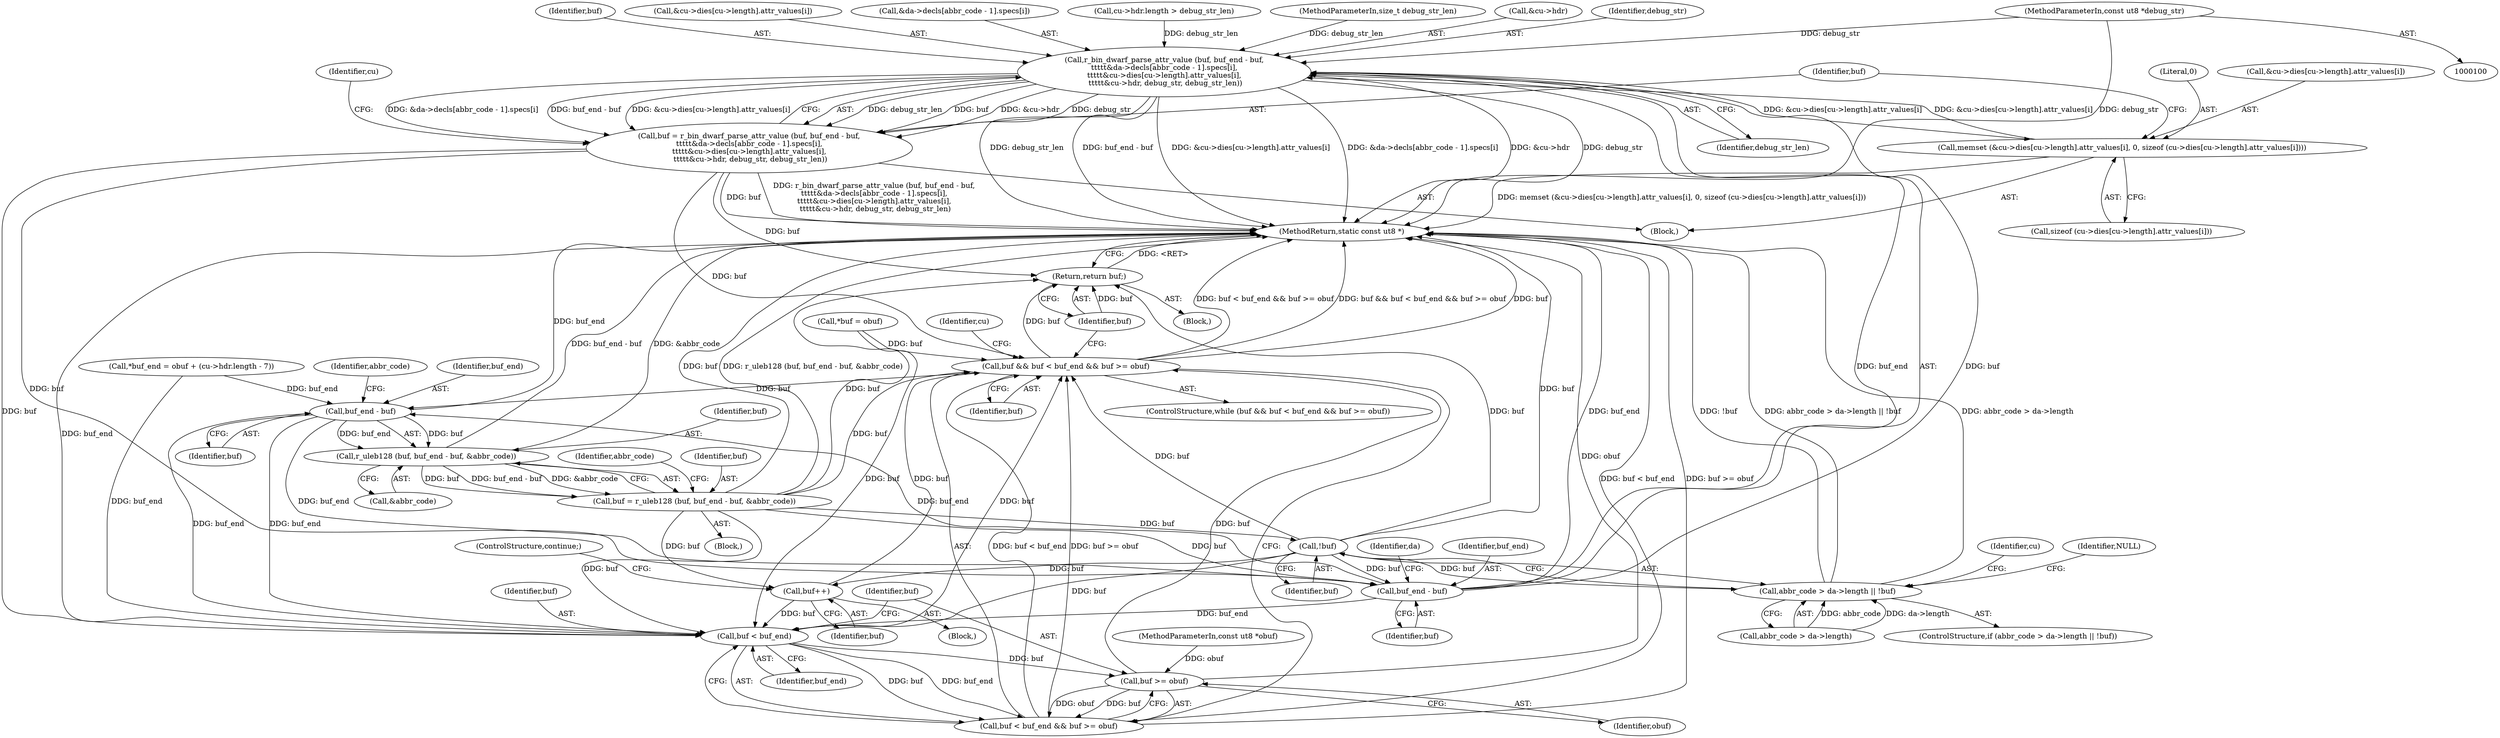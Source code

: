 digraph "0_radare2_bd1bab05083d80464fea854bf4b5c49aaf1b8401@pointer" {
"1000106" [label="(MethodParameterIn,const ut8 *debug_str)"];
"1000362" [label="(Call,r_bin_dwarf_parse_attr_value (buf, buf_end - buf,\n\t\t\t\t\t&da->decls[abbr_code - 1].specs[i],\n\t\t\t\t\t&cu->dies[cu->length].attr_values[i],\n \t\t\t\t\t&cu->hdr, debug_str, debug_str_len))"];
"1000334" [label="(Call,memset (&cu->dies[cu->length].attr_values[i], 0, sizeof (cu->dies[cu->length].attr_values[i])))"];
"1000360" [label="(Call,buf = r_bin_dwarf_parse_attr_value (buf, buf_end - buf,\n\t\t\t\t\t&da->decls[abbr_code - 1].specs[i],\n\t\t\t\t\t&cu->dies[cu->length].attr_values[i],\n \t\t\t\t\t&cu->hdr, debug_str, debug_str_len))"];
"1000139" [label="(Call,buf && buf < buf_end && buf >= obuf)"];
"1000168" [label="(Call,buf_end - buf)"];
"1000142" [label="(Call,buf < buf_end)"];
"1000141" [label="(Call,buf < buf_end && buf >= obuf)"];
"1000145" [label="(Call,buf >= obuf)"];
"1000166" [label="(Call,r_uleb128 (buf, buf_end - buf, &abbr_code))"];
"1000164" [label="(Call,buf = r_uleb128 (buf, buf_end - buf, &abbr_code))"];
"1000180" [label="(Call,!buf)"];
"1000174" [label="(Call,abbr_code > da->length || !buf)"];
"1000213" [label="(Call,buf++)"];
"1000364" [label="(Call,buf_end - buf)"];
"1000453" [label="(Return,return buf;)"];
"1000361" [label="(Identifier,buf)"];
"1000108" [label="(Block,)"];
"1000365" [label="(Identifier,buf_end)"];
"1000189" [label="(Identifier,cu)"];
"1000184" [label="(Identifier,NULL)"];
"1000142" [label="(Call,buf < buf_end)"];
"1000453" [label="(Return,return buf;)"];
"1000391" [label="(Call,&cu->hdr)"];
"1000395" [label="(Identifier,debug_str)"];
"1000138" [label="(ControlStructure,while (buf && buf < buf_end && buf >= obuf))"];
"1000455" [label="(MethodReturn,static const ut8 *)"];
"1000102" [label="(MethodParameterIn,const ut8 *obuf)"];
"1000454" [label="(Identifier,buf)"];
"1000106" [label="(MethodParameterIn,const ut8 *debug_str)"];
"1000145" [label="(Call,buf >= obuf)"];
"1000170" [label="(Identifier,buf)"];
"1000114" [label="(Call,*buf_end = obuf + (cu->hdr.length - 7))"];
"1000347" [label="(Literal,0)"];
"1000197" [label="(Block,)"];
"1000167" [label="(Identifier,buf)"];
"1000110" [label="(Call,*buf = obuf)"];
"1000180" [label="(Call,!buf)"];
"1000144" [label="(Identifier,buf_end)"];
"1000166" [label="(Call,r_uleb128 (buf, buf_end - buf, &abbr_code))"];
"1000275" [label="(Block,)"];
"1000174" [label="(Call,abbr_code > da->length || !buf)"];
"1000213" [label="(Call,buf++)"];
"1000362" [label="(Call,r_bin_dwarf_parse_attr_value (buf, buf_end - buf,\n\t\t\t\t\t&da->decls[abbr_code - 1].specs[i],\n\t\t\t\t\t&cu->dies[cu->length].attr_values[i],\n \t\t\t\t\t&cu->hdr, debug_str, debug_str_len))"];
"1000396" [label="(Identifier,debug_str_len)"];
"1000363" [label="(Identifier,buf)"];
"1000379" [label="(Call,&cu->dies[cu->length].attr_values[i])"];
"1000141" [label="(Call,buf < buf_end && buf >= obuf)"];
"1000173" [label="(ControlStructure,if (abbr_code > da->length || !buf))"];
"1000147" [label="(Identifier,obuf)"];
"1000168" [label="(Call,buf_end - buf)"];
"1000176" [label="(Identifier,abbr_code)"];
"1000152" [label="(Identifier,cu)"];
"1000367" [label="(Call,&da->decls[abbr_code - 1].specs[i])"];
"1000128" [label="(Call,cu->hdr.length > debug_str_len)"];
"1000366" [label="(Identifier,buf)"];
"1000165" [label="(Identifier,buf)"];
"1000335" [label="(Call,&cu->dies[cu->length].attr_values[i])"];
"1000172" [label="(Identifier,abbr_code)"];
"1000175" [label="(Call,abbr_code > da->length)"];
"1000348" [label="(Call,sizeof (cu->dies[cu->length].attr_values[i]))"];
"1000334" [label="(Call,memset (&cu->dies[cu->length].attr_values[i], 0, sizeof (cu->dies[cu->length].attr_values[i])))"];
"1000360" [label="(Call,buf = r_bin_dwarf_parse_attr_value (buf, buf_end - buf,\n\t\t\t\t\t&da->decls[abbr_code - 1].specs[i],\n\t\t\t\t\t&cu->dies[cu->length].attr_values[i],\n \t\t\t\t\t&cu->hdr, debug_str, debug_str_len))"];
"1000107" [label="(MethodParameterIn,size_t debug_str_len)"];
"1000364" [label="(Call,buf_end - buf)"];
"1000214" [label="(Identifier,buf)"];
"1000181" [label="(Identifier,buf)"];
"1000404" [label="(Identifier,cu)"];
"1000372" [label="(Identifier,da)"];
"1000148" [label="(Block,)"];
"1000139" [label="(Call,buf && buf < buf_end && buf >= obuf)"];
"1000169" [label="(Identifier,buf_end)"];
"1000164" [label="(Call,buf = r_uleb128 (buf, buf_end - buf, &abbr_code))"];
"1000143" [label="(Identifier,buf)"];
"1000171" [label="(Call,&abbr_code)"];
"1000146" [label="(Identifier,buf)"];
"1000215" [label="(ControlStructure,continue;)"];
"1000140" [label="(Identifier,buf)"];
"1000106" -> "1000100"  [label="AST: "];
"1000106" -> "1000455"  [label="DDG: debug_str"];
"1000106" -> "1000362"  [label="DDG: debug_str"];
"1000362" -> "1000360"  [label="AST: "];
"1000362" -> "1000396"  [label="CFG: "];
"1000363" -> "1000362"  [label="AST: "];
"1000364" -> "1000362"  [label="AST: "];
"1000367" -> "1000362"  [label="AST: "];
"1000379" -> "1000362"  [label="AST: "];
"1000391" -> "1000362"  [label="AST: "];
"1000395" -> "1000362"  [label="AST: "];
"1000396" -> "1000362"  [label="AST: "];
"1000360" -> "1000362"  [label="CFG: "];
"1000362" -> "1000455"  [label="DDG: debug_str_len"];
"1000362" -> "1000455"  [label="DDG: buf_end - buf"];
"1000362" -> "1000455"  [label="DDG: &cu->dies[cu->length].attr_values[i]"];
"1000362" -> "1000455"  [label="DDG: &da->decls[abbr_code - 1].specs[i]"];
"1000362" -> "1000455"  [label="DDG: &cu->hdr"];
"1000362" -> "1000455"  [label="DDG: debug_str"];
"1000362" -> "1000334"  [label="DDG: &cu->dies[cu->length].attr_values[i]"];
"1000362" -> "1000360"  [label="DDG: debug_str_len"];
"1000362" -> "1000360"  [label="DDG: buf"];
"1000362" -> "1000360"  [label="DDG: &cu->hdr"];
"1000362" -> "1000360"  [label="DDG: debug_str"];
"1000362" -> "1000360"  [label="DDG: &da->decls[abbr_code - 1].specs[i]"];
"1000362" -> "1000360"  [label="DDG: buf_end - buf"];
"1000362" -> "1000360"  [label="DDG: &cu->dies[cu->length].attr_values[i]"];
"1000364" -> "1000362"  [label="DDG: buf"];
"1000364" -> "1000362"  [label="DDG: buf_end"];
"1000334" -> "1000362"  [label="DDG: &cu->dies[cu->length].attr_values[i]"];
"1000128" -> "1000362"  [label="DDG: debug_str_len"];
"1000107" -> "1000362"  [label="DDG: debug_str_len"];
"1000334" -> "1000275"  [label="AST: "];
"1000334" -> "1000348"  [label="CFG: "];
"1000335" -> "1000334"  [label="AST: "];
"1000347" -> "1000334"  [label="AST: "];
"1000348" -> "1000334"  [label="AST: "];
"1000361" -> "1000334"  [label="CFG: "];
"1000334" -> "1000455"  [label="DDG: memset (&cu->dies[cu->length].attr_values[i], 0, sizeof (cu->dies[cu->length].attr_values[i]))"];
"1000360" -> "1000275"  [label="AST: "];
"1000361" -> "1000360"  [label="AST: "];
"1000404" -> "1000360"  [label="CFG: "];
"1000360" -> "1000455"  [label="DDG: buf"];
"1000360" -> "1000455"  [label="DDG: r_bin_dwarf_parse_attr_value (buf, buf_end - buf,\n\t\t\t\t\t&da->decls[abbr_code - 1].specs[i],\n\t\t\t\t\t&cu->dies[cu->length].attr_values[i],\n \t\t\t\t\t&cu->hdr, debug_str, debug_str_len)"];
"1000360" -> "1000139"  [label="DDG: buf"];
"1000360" -> "1000142"  [label="DDG: buf"];
"1000360" -> "1000364"  [label="DDG: buf"];
"1000360" -> "1000453"  [label="DDG: buf"];
"1000139" -> "1000138"  [label="AST: "];
"1000139" -> "1000140"  [label="CFG: "];
"1000139" -> "1000141"  [label="CFG: "];
"1000140" -> "1000139"  [label="AST: "];
"1000141" -> "1000139"  [label="AST: "];
"1000152" -> "1000139"  [label="CFG: "];
"1000454" -> "1000139"  [label="CFG: "];
"1000139" -> "1000455"  [label="DDG: buf < buf_end && buf >= obuf"];
"1000139" -> "1000455"  [label="DDG: buf && buf < buf_end && buf >= obuf"];
"1000139" -> "1000455"  [label="DDG: buf"];
"1000213" -> "1000139"  [label="DDG: buf"];
"1000180" -> "1000139"  [label="DDG: buf"];
"1000142" -> "1000139"  [label="DDG: buf"];
"1000145" -> "1000139"  [label="DDG: buf"];
"1000110" -> "1000139"  [label="DDG: buf"];
"1000164" -> "1000139"  [label="DDG: buf"];
"1000141" -> "1000139"  [label="DDG: buf < buf_end"];
"1000141" -> "1000139"  [label="DDG: buf >= obuf"];
"1000139" -> "1000168"  [label="DDG: buf"];
"1000139" -> "1000453"  [label="DDG: buf"];
"1000168" -> "1000166"  [label="AST: "];
"1000168" -> "1000170"  [label="CFG: "];
"1000169" -> "1000168"  [label="AST: "];
"1000170" -> "1000168"  [label="AST: "];
"1000172" -> "1000168"  [label="CFG: "];
"1000168" -> "1000455"  [label="DDG: buf_end"];
"1000168" -> "1000142"  [label="DDG: buf_end"];
"1000168" -> "1000166"  [label="DDG: buf"];
"1000168" -> "1000166"  [label="DDG: buf_end"];
"1000364" -> "1000168"  [label="DDG: buf_end"];
"1000142" -> "1000168"  [label="DDG: buf_end"];
"1000114" -> "1000168"  [label="DDG: buf_end"];
"1000168" -> "1000364"  [label="DDG: buf_end"];
"1000142" -> "1000141"  [label="AST: "];
"1000142" -> "1000144"  [label="CFG: "];
"1000143" -> "1000142"  [label="AST: "];
"1000144" -> "1000142"  [label="AST: "];
"1000146" -> "1000142"  [label="CFG: "];
"1000141" -> "1000142"  [label="CFG: "];
"1000142" -> "1000455"  [label="DDG: buf_end"];
"1000142" -> "1000141"  [label="DDG: buf"];
"1000142" -> "1000141"  [label="DDG: buf_end"];
"1000213" -> "1000142"  [label="DDG: buf"];
"1000180" -> "1000142"  [label="DDG: buf"];
"1000110" -> "1000142"  [label="DDG: buf"];
"1000164" -> "1000142"  [label="DDG: buf"];
"1000364" -> "1000142"  [label="DDG: buf_end"];
"1000114" -> "1000142"  [label="DDG: buf_end"];
"1000142" -> "1000145"  [label="DDG: buf"];
"1000141" -> "1000145"  [label="CFG: "];
"1000145" -> "1000141"  [label="AST: "];
"1000141" -> "1000455"  [label="DDG: buf < buf_end"];
"1000141" -> "1000455"  [label="DDG: buf >= obuf"];
"1000145" -> "1000141"  [label="DDG: buf"];
"1000145" -> "1000141"  [label="DDG: obuf"];
"1000145" -> "1000147"  [label="CFG: "];
"1000146" -> "1000145"  [label="AST: "];
"1000147" -> "1000145"  [label="AST: "];
"1000145" -> "1000455"  [label="DDG: obuf"];
"1000102" -> "1000145"  [label="DDG: obuf"];
"1000166" -> "1000164"  [label="AST: "];
"1000166" -> "1000171"  [label="CFG: "];
"1000167" -> "1000166"  [label="AST: "];
"1000171" -> "1000166"  [label="AST: "];
"1000164" -> "1000166"  [label="CFG: "];
"1000166" -> "1000455"  [label="DDG: buf_end - buf"];
"1000166" -> "1000455"  [label="DDG: &abbr_code"];
"1000166" -> "1000164"  [label="DDG: buf"];
"1000166" -> "1000164"  [label="DDG: buf_end - buf"];
"1000166" -> "1000164"  [label="DDG: &abbr_code"];
"1000164" -> "1000148"  [label="AST: "];
"1000165" -> "1000164"  [label="AST: "];
"1000176" -> "1000164"  [label="CFG: "];
"1000164" -> "1000455"  [label="DDG: r_uleb128 (buf, buf_end - buf, &abbr_code)"];
"1000164" -> "1000455"  [label="DDG: buf"];
"1000164" -> "1000180"  [label="DDG: buf"];
"1000164" -> "1000213"  [label="DDG: buf"];
"1000164" -> "1000364"  [label="DDG: buf"];
"1000164" -> "1000453"  [label="DDG: buf"];
"1000180" -> "1000174"  [label="AST: "];
"1000180" -> "1000181"  [label="CFG: "];
"1000181" -> "1000180"  [label="AST: "];
"1000174" -> "1000180"  [label="CFG: "];
"1000180" -> "1000455"  [label="DDG: buf"];
"1000180" -> "1000174"  [label="DDG: buf"];
"1000180" -> "1000213"  [label="DDG: buf"];
"1000180" -> "1000364"  [label="DDG: buf"];
"1000180" -> "1000453"  [label="DDG: buf"];
"1000174" -> "1000173"  [label="AST: "];
"1000174" -> "1000175"  [label="CFG: "];
"1000175" -> "1000174"  [label="AST: "];
"1000184" -> "1000174"  [label="CFG: "];
"1000189" -> "1000174"  [label="CFG: "];
"1000174" -> "1000455"  [label="DDG: !buf"];
"1000174" -> "1000455"  [label="DDG: abbr_code > da->length || !buf"];
"1000174" -> "1000455"  [label="DDG: abbr_code > da->length"];
"1000175" -> "1000174"  [label="DDG: abbr_code"];
"1000175" -> "1000174"  [label="DDG: da->length"];
"1000213" -> "1000197"  [label="AST: "];
"1000213" -> "1000214"  [label="CFG: "];
"1000214" -> "1000213"  [label="AST: "];
"1000215" -> "1000213"  [label="CFG: "];
"1000364" -> "1000366"  [label="CFG: "];
"1000365" -> "1000364"  [label="AST: "];
"1000366" -> "1000364"  [label="AST: "];
"1000372" -> "1000364"  [label="CFG: "];
"1000364" -> "1000455"  [label="DDG: buf_end"];
"1000453" -> "1000108"  [label="AST: "];
"1000453" -> "1000454"  [label="CFG: "];
"1000454" -> "1000453"  [label="AST: "];
"1000455" -> "1000453"  [label="CFG: "];
"1000453" -> "1000455"  [label="DDG: <RET>"];
"1000454" -> "1000453"  [label="DDG: buf"];
}
